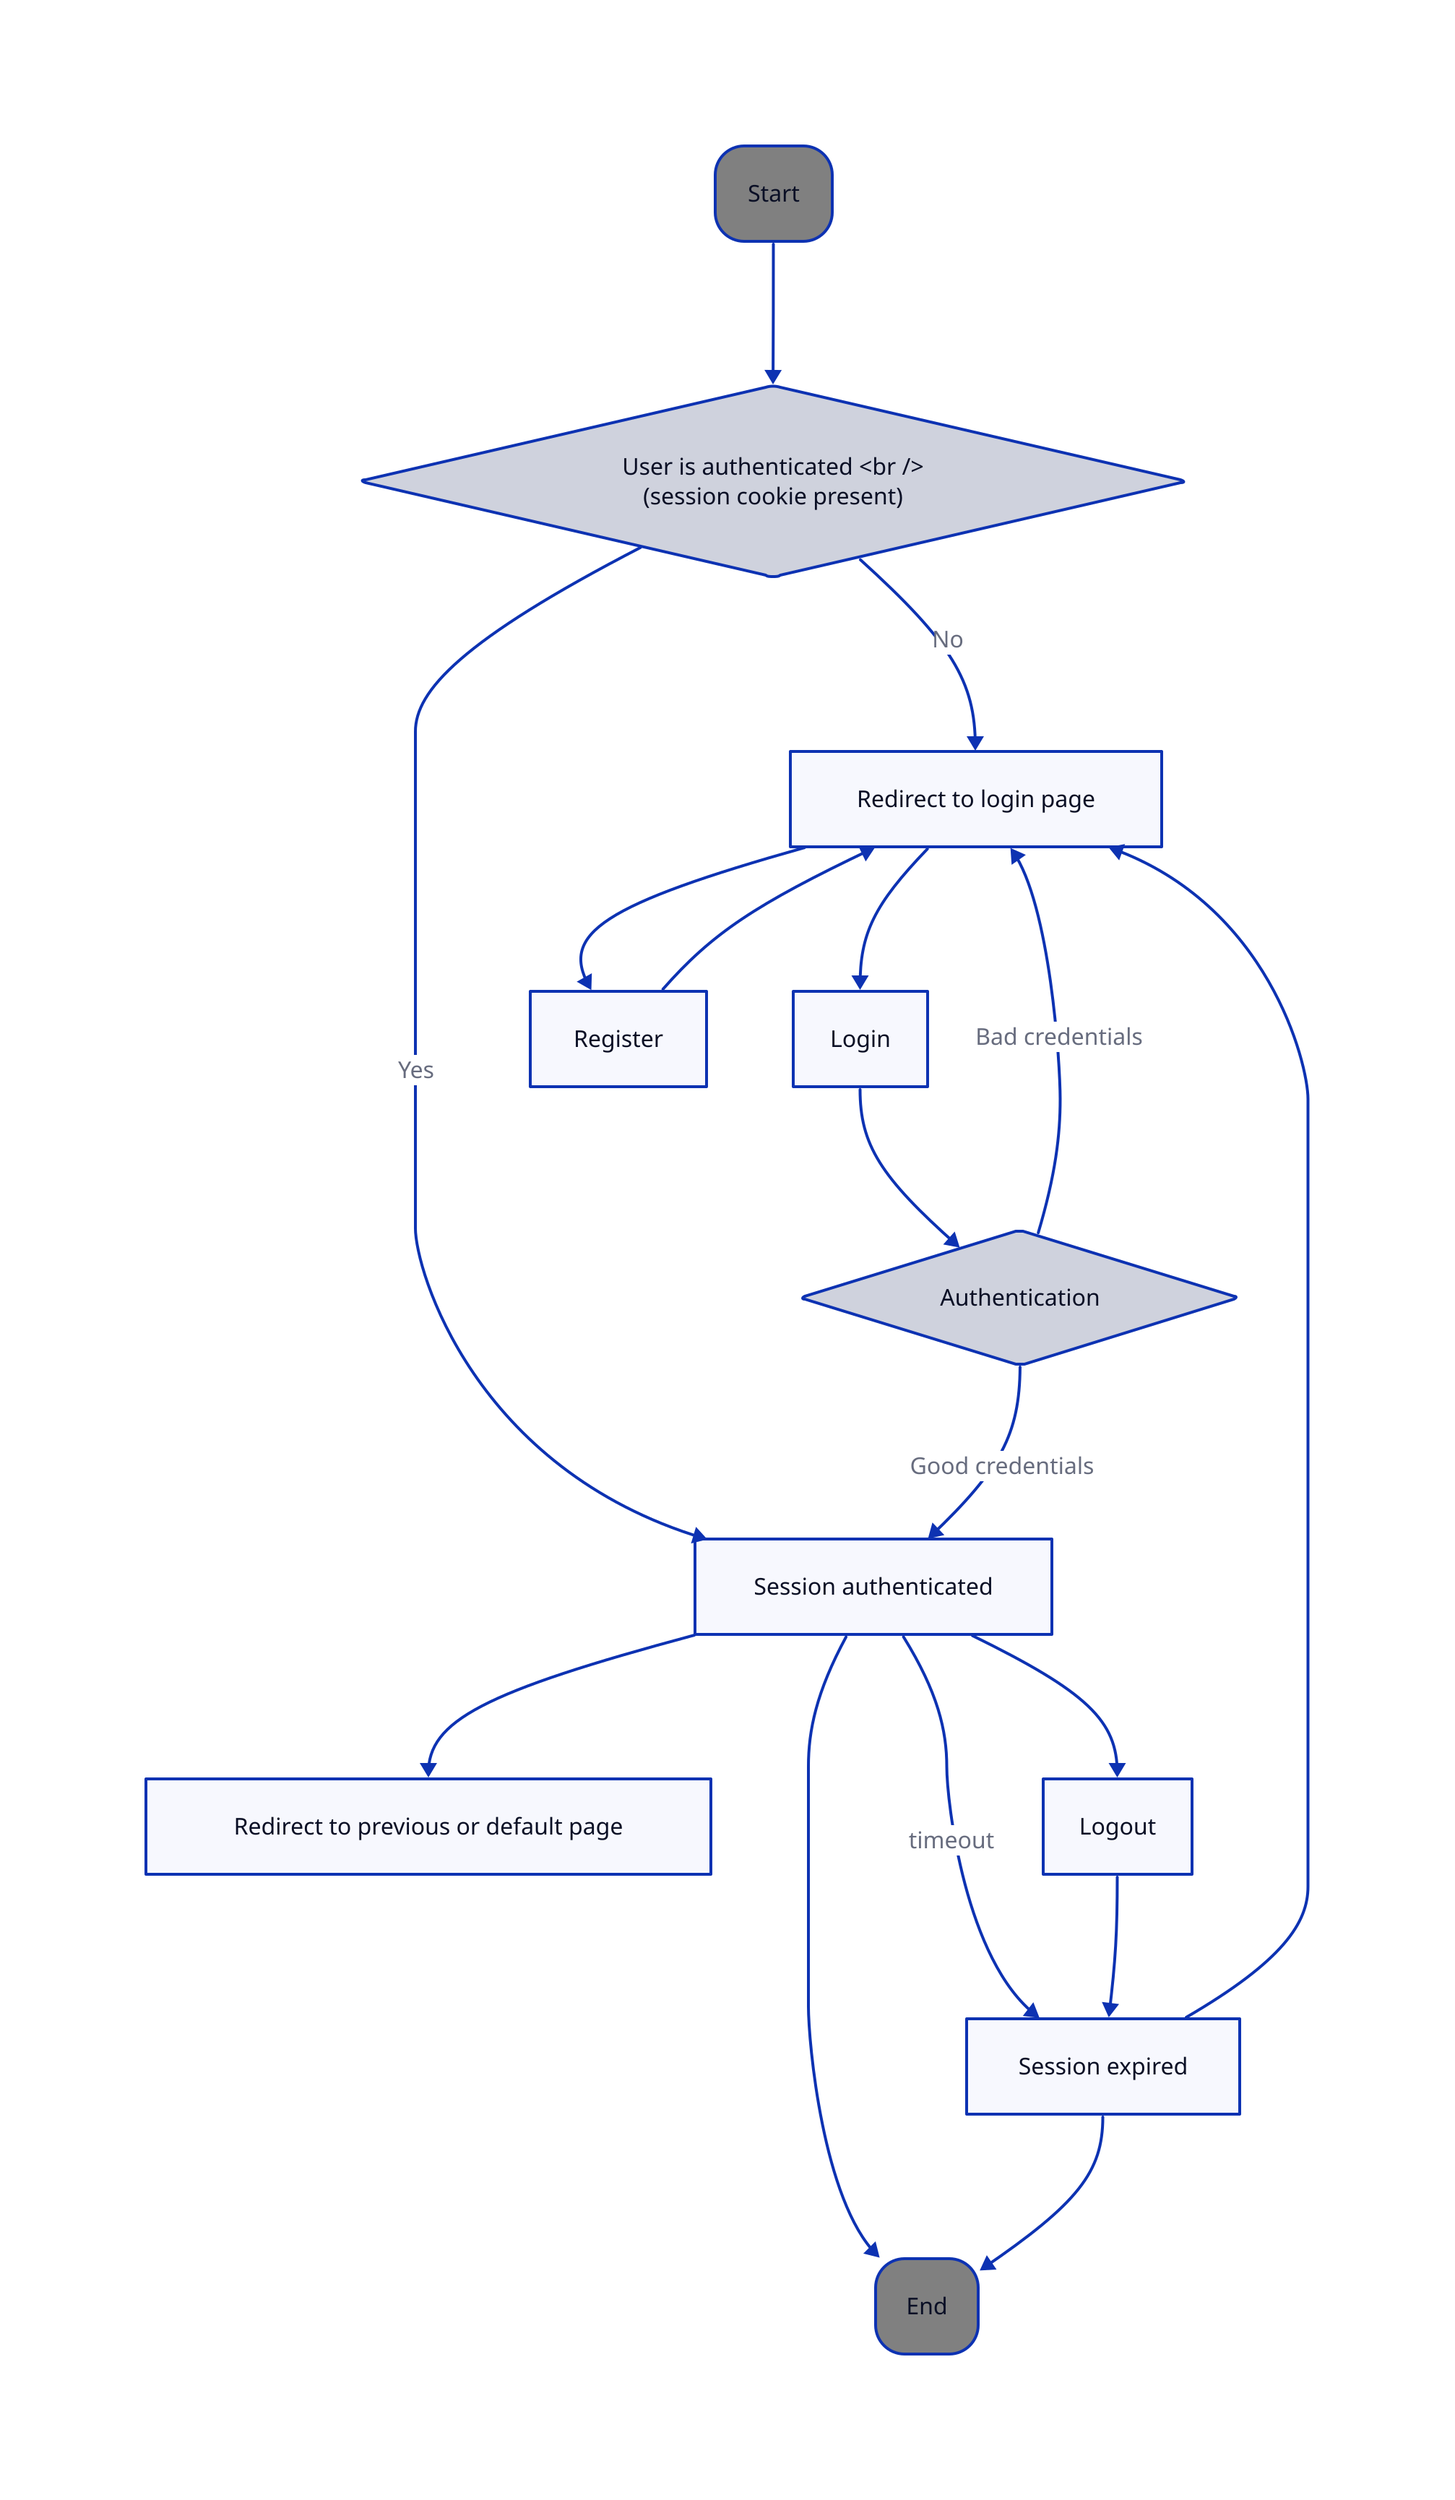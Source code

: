direction: down

start: Start {
  shape: rectangle
  style: {
    border-radius: 20
    fill: grey
  }
}

d1: |md
  User is authenticated <br />
  (session cookie present)
| {
  shape: diamond
}

n2: |md
  Redirect to login page
| {
  shape: rectangle
}

n3: |md
  Login
| {
  shape: rectangle
}

n8: |md
  Register
| {
  shape: rectangle
}

d4: |md
  Authentication
| {
  shape: diamond
}

n5: |md
  Redirect to previous or default page
| {
  shape: rectangle
}

n6: |md
  Session authenticated
| {
  shape: rectangle
}

n7: |md
  Session expired
| {
  shape: rectangle
}

n9: |md
  Logout
| {
  shape: rectangle
}

end: End {
  shape: rectangle
  style: {
    border-radius: 20
    fill: grey
  }
}

start -> d1
d1 -> n2: No
d1 -> n6: Yes
n6 -> n5
n2 -> n3
n3 -> d4
n2 -> n8
n8 -> n2
d4 -> n6: Good credentials
d4 -> n2: Bad credentials
n6 -> n7: timeout
n6 -> n9
n9 -> n7
n7 -> n2
n6 -> end
n7 -> end
